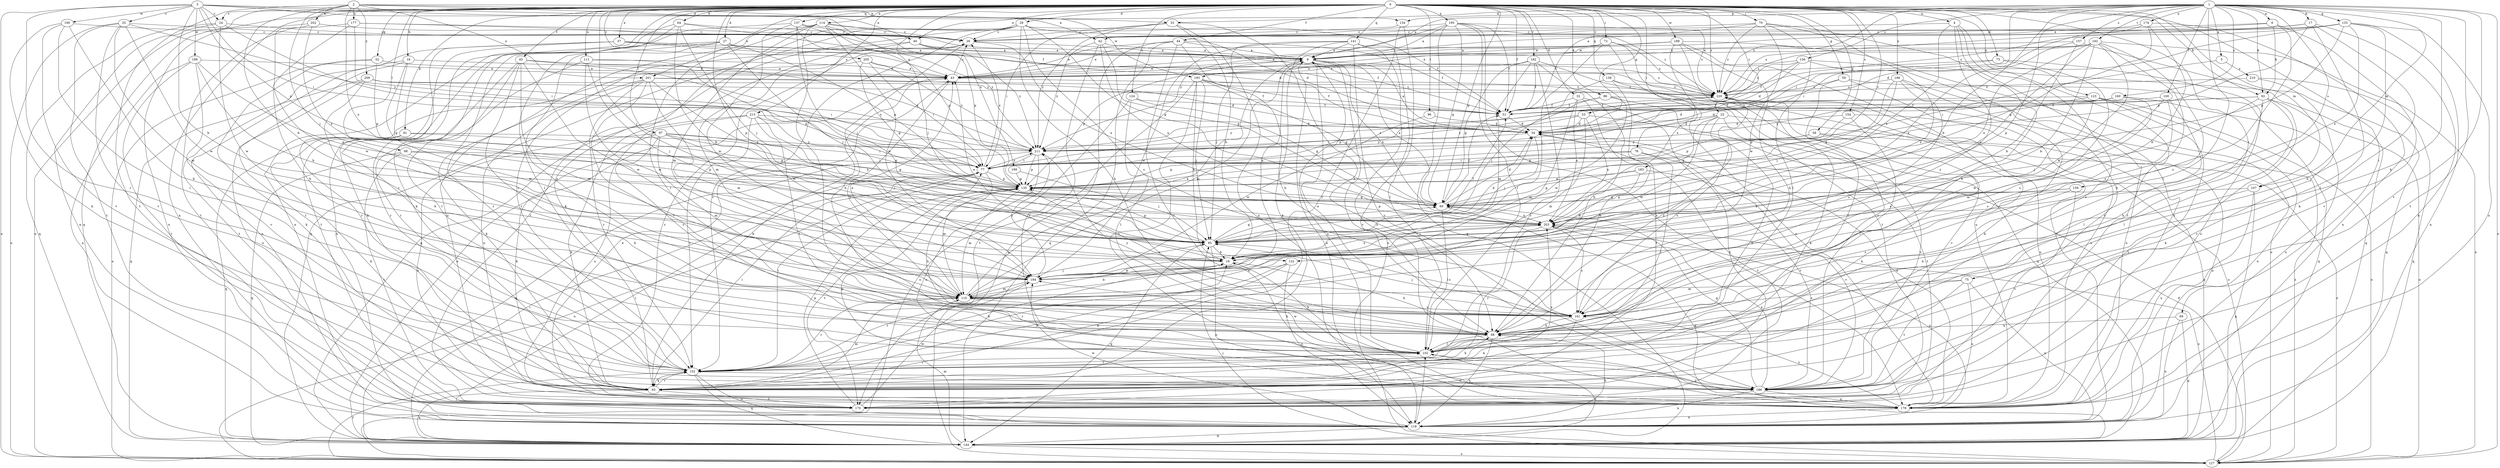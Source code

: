 strict digraph  {
0;
1;
2;
3;
4;
5;
6;
9;
16;
17;
18;
22;
24;
25;
26;
27;
29;
32;
33;
34;
37;
40;
42;
43;
44;
45;
51;
52;
53;
58;
59;
60;
64;
68;
69;
70;
72;
73;
75;
76;
77;
85;
86;
91;
92;
93;
96;
97;
98;
100;
102;
107;
110;
111;
114;
118;
123;
124;
127;
132;
133;
134;
135;
137;
139;
141;
144;
152;
154;
156;
157;
159;
160;
161;
162;
170;
174;
177;
178;
182;
183;
186;
188;
189;
190;
193;
194;
195;
196;
199;
201;
202;
203;
205;
209;
210;
211;
213;
220;
0 -> 4  [label=a];
0 -> 16  [label=b];
0 -> 22  [label=c];
0 -> 24  [label=c];
0 -> 27  [label=d];
0 -> 29  [label=d];
0 -> 32  [label=d];
0 -> 37  [label=e];
0 -> 40  [label=e];
0 -> 44  [label=f];
0 -> 45  [label=f];
0 -> 51  [label=f];
0 -> 52  [label=g];
0 -> 53  [label=g];
0 -> 58  [label=g];
0 -> 59  [label=g];
0 -> 60  [label=g];
0 -> 64  [label=h];
0 -> 69  [label=i];
0 -> 70  [label=i];
0 -> 72  [label=i];
0 -> 73  [label=i];
0 -> 75  [label=i];
0 -> 76  [label=i];
0 -> 85  [label=j];
0 -> 86  [label=k];
0 -> 91  [label=k];
0 -> 92  [label=k];
0 -> 96  [label=l];
0 -> 97  [label=l];
0 -> 98  [label=l];
0 -> 107  [label=m];
0 -> 111  [label=n];
0 -> 114  [label=n];
0 -> 118  [label=n];
0 -> 123  [label=o];
0 -> 124  [label=o];
0 -> 127  [label=o];
0 -> 132  [label=p];
0 -> 137  [label=q];
0 -> 139  [label=q];
0 -> 141  [label=q];
0 -> 144  [label=q];
0 -> 152  [label=r];
0 -> 154  [label=s];
0 -> 182  [label=v];
0 -> 183  [label=v];
0 -> 188  [label=w];
0 -> 195  [label=x];
0 -> 196  [label=x];
0 -> 199  [label=x];
0 -> 201  [label=x];
0 -> 205  [label=y];
0 -> 213  [label=z];
0 -> 220  [label=z];
1 -> 5  [label=a];
1 -> 6  [label=a];
1 -> 9  [label=a];
1 -> 17  [label=b];
1 -> 18  [label=b];
1 -> 33  [label=d];
1 -> 68  [label=h];
1 -> 77  [label=i];
1 -> 92  [label=k];
1 -> 100  [label=l];
1 -> 102  [label=l];
1 -> 107  [label=m];
1 -> 127  [label=o];
1 -> 132  [label=p];
1 -> 133  [label=p];
1 -> 134  [label=p];
1 -> 156  [label=s];
1 -> 157  [label=s];
1 -> 159  [label=s];
1 -> 160  [label=s];
1 -> 162  [label=t];
1 -> 170  [label=t];
1 -> 174  [label=u];
1 -> 186  [label=v];
1 -> 220  [label=z];
2 -> 18  [label=b];
2 -> 40  [label=e];
2 -> 51  [label=f];
2 -> 85  [label=j];
2 -> 134  [label=p];
2 -> 170  [label=t];
2 -> 177  [label=u];
2 -> 201  [label=x];
2 -> 202  [label=x];
2 -> 203  [label=x];
2 -> 209  [label=y];
3 -> 18  [label=b];
3 -> 24  [label=c];
3 -> 25  [label=c];
3 -> 33  [label=d];
3 -> 42  [label=e];
3 -> 77  [label=i];
3 -> 127  [label=o];
3 -> 135  [label=p];
3 -> 152  [label=r];
3 -> 189  [label=w];
3 -> 190  [label=w];
3 -> 193  [label=w];
4 -> 26  [label=c];
4 -> 68  [label=h];
4 -> 152  [label=r];
4 -> 161  [label=s];
4 -> 170  [label=t];
4 -> 203  [label=x];
5 -> 77  [label=i];
5 -> 210  [label=y];
6 -> 42  [label=e];
6 -> 92  [label=k];
6 -> 161  [label=s];
6 -> 186  [label=v];
6 -> 193  [label=w];
9 -> 43  [label=e];
9 -> 110  [label=m];
9 -> 118  [label=n];
9 -> 135  [label=p];
9 -> 178  [label=u];
9 -> 186  [label=v];
9 -> 203  [label=x];
9 -> 220  [label=z];
16 -> 43  [label=e];
16 -> 60  [label=g];
16 -> 110  [label=m];
16 -> 152  [label=r];
16 -> 170  [label=t];
17 -> 26  [label=c];
17 -> 93  [label=k];
17 -> 102  [label=l];
17 -> 135  [label=p];
17 -> 178  [label=u];
17 -> 220  [label=z];
18 -> 9  [label=a];
18 -> 43  [label=e];
18 -> 68  [label=h];
18 -> 194  [label=w];
18 -> 203  [label=x];
22 -> 34  [label=d];
22 -> 60  [label=g];
22 -> 144  [label=q];
22 -> 161  [label=s];
22 -> 186  [label=v];
22 -> 194  [label=w];
22 -> 211  [label=y];
24 -> 26  [label=c];
24 -> 77  [label=i];
24 -> 118  [label=n];
24 -> 144  [label=q];
24 -> 194  [label=w];
25 -> 26  [label=c];
25 -> 110  [label=m];
25 -> 127  [label=o];
25 -> 170  [label=t];
25 -> 186  [label=v];
25 -> 194  [label=w];
25 -> 211  [label=y];
26 -> 9  [label=a];
26 -> 68  [label=h];
26 -> 144  [label=q];
26 -> 203  [label=x];
27 -> 9  [label=a];
27 -> 85  [label=j];
27 -> 118  [label=n];
27 -> 135  [label=p];
27 -> 152  [label=r];
27 -> 161  [label=s];
29 -> 26  [label=c];
29 -> 34  [label=d];
29 -> 60  [label=g];
29 -> 68  [label=h];
29 -> 93  [label=k];
29 -> 144  [label=q];
29 -> 152  [label=r];
29 -> 161  [label=s];
29 -> 170  [label=t];
29 -> 220  [label=z];
32 -> 51  [label=f];
32 -> 68  [label=h];
32 -> 110  [label=m];
32 -> 170  [label=t];
32 -> 203  [label=x];
33 -> 18  [label=b];
33 -> 26  [label=c];
33 -> 68  [label=h];
33 -> 77  [label=i];
33 -> 178  [label=u];
33 -> 211  [label=y];
34 -> 9  [label=a];
34 -> 85  [label=j];
34 -> 170  [label=t];
34 -> 211  [label=y];
37 -> 9  [label=a];
37 -> 43  [label=e];
37 -> 93  [label=k];
37 -> 118  [label=n];
37 -> 170  [label=t];
37 -> 220  [label=z];
40 -> 9  [label=a];
40 -> 51  [label=f];
40 -> 110  [label=m];
40 -> 152  [label=r];
40 -> 211  [label=y];
42 -> 9  [label=a];
42 -> 60  [label=g];
42 -> 186  [label=v];
42 -> 203  [label=x];
42 -> 211  [label=y];
43 -> 26  [label=c];
43 -> 93  [label=k];
43 -> 161  [label=s];
43 -> 220  [label=z];
44 -> 9  [label=a];
44 -> 43  [label=e];
44 -> 51  [label=f];
44 -> 68  [label=h];
44 -> 127  [label=o];
44 -> 144  [label=q];
44 -> 186  [label=v];
45 -> 43  [label=e];
45 -> 77  [label=i];
45 -> 102  [label=l];
45 -> 110  [label=m];
45 -> 152  [label=r];
45 -> 161  [label=s];
45 -> 194  [label=w];
45 -> 211  [label=y];
51 -> 34  [label=d];
52 -> 43  [label=e];
52 -> 93  [label=k];
52 -> 127  [label=o];
52 -> 135  [label=p];
53 -> 34  [label=d];
53 -> 77  [label=i];
53 -> 110  [label=m];
53 -> 170  [label=t];
53 -> 203  [label=x];
53 -> 211  [label=y];
58 -> 93  [label=k];
58 -> 127  [label=o];
58 -> 135  [label=p];
58 -> 211  [label=y];
59 -> 102  [label=l];
59 -> 144  [label=q];
59 -> 178  [label=u];
59 -> 220  [label=z];
60 -> 9  [label=a];
60 -> 34  [label=d];
60 -> 51  [label=f];
60 -> 102  [label=l];
60 -> 144  [label=q];
60 -> 203  [label=x];
64 -> 18  [label=b];
64 -> 26  [label=c];
64 -> 85  [label=j];
64 -> 102  [label=l];
64 -> 118  [label=n];
64 -> 211  [label=y];
68 -> 102  [label=l];
68 -> 118  [label=n];
68 -> 211  [label=y];
68 -> 220  [label=z];
69 -> 68  [label=h];
69 -> 118  [label=n];
69 -> 144  [label=q];
70 -> 26  [label=c];
70 -> 51  [label=f];
70 -> 102  [label=l];
70 -> 170  [label=t];
70 -> 178  [label=u];
70 -> 194  [label=w];
70 -> 220  [label=z];
72 -> 9  [label=a];
72 -> 43  [label=e];
72 -> 85  [label=j];
72 -> 118  [label=n];
72 -> 170  [label=t];
72 -> 220  [label=z];
73 -> 43  [label=e];
73 -> 161  [label=s];
73 -> 178  [label=u];
73 -> 211  [label=y];
75 -> 110  [label=m];
75 -> 118  [label=n];
75 -> 161  [label=s];
75 -> 178  [label=u];
75 -> 186  [label=v];
76 -> 77  [label=i];
76 -> 102  [label=l];
76 -> 135  [label=p];
76 -> 186  [label=v];
77 -> 26  [label=c];
77 -> 110  [label=m];
77 -> 127  [label=o];
77 -> 135  [label=p];
77 -> 211  [label=y];
77 -> 220  [label=z];
85 -> 18  [label=b];
85 -> 34  [label=d];
85 -> 51  [label=f];
85 -> 60  [label=g];
85 -> 118  [label=n];
85 -> 135  [label=p];
85 -> 144  [label=q];
85 -> 161  [label=s];
86 -> 51  [label=f];
86 -> 93  [label=k];
86 -> 127  [label=o];
86 -> 135  [label=p];
86 -> 194  [label=w];
91 -> 93  [label=k];
91 -> 135  [label=p];
91 -> 144  [label=q];
91 -> 211  [label=y];
92 -> 34  [label=d];
92 -> 51  [label=f];
92 -> 68  [label=h];
92 -> 85  [label=j];
92 -> 93  [label=k];
92 -> 102  [label=l];
92 -> 127  [label=o];
93 -> 18  [label=b];
93 -> 77  [label=i];
93 -> 110  [label=m];
93 -> 144  [label=q];
93 -> 152  [label=r];
93 -> 170  [label=t];
93 -> 203  [label=x];
96 -> 34  [label=d];
96 -> 194  [label=w];
97 -> 60  [label=g];
97 -> 77  [label=i];
97 -> 85  [label=j];
97 -> 93  [label=k];
97 -> 110  [label=m];
97 -> 161  [label=s];
97 -> 178  [label=u];
97 -> 211  [label=y];
98 -> 68  [label=h];
98 -> 77  [label=i];
98 -> 135  [label=p];
98 -> 144  [label=q];
98 -> 170  [label=t];
100 -> 51  [label=f];
100 -> 102  [label=l];
100 -> 161  [label=s];
100 -> 194  [label=w];
102 -> 9  [label=a];
102 -> 18  [label=b];
102 -> 144  [label=q];
102 -> 152  [label=r];
102 -> 194  [label=w];
107 -> 60  [label=g];
107 -> 68  [label=h];
107 -> 144  [label=q];
107 -> 178  [label=u];
110 -> 9  [label=a];
110 -> 18  [label=b];
110 -> 43  [label=e];
110 -> 68  [label=h];
110 -> 85  [label=j];
110 -> 152  [label=r];
110 -> 161  [label=s];
111 -> 43  [label=e];
111 -> 85  [label=j];
111 -> 135  [label=p];
111 -> 152  [label=r];
111 -> 194  [label=w];
114 -> 26  [label=c];
114 -> 51  [label=f];
114 -> 85  [label=j];
114 -> 102  [label=l];
114 -> 110  [label=m];
114 -> 135  [label=p];
114 -> 161  [label=s];
114 -> 178  [label=u];
114 -> 194  [label=w];
118 -> 68  [label=h];
118 -> 77  [label=i];
118 -> 102  [label=l];
118 -> 144  [label=q];
118 -> 194  [label=w];
123 -> 51  [label=f];
123 -> 118  [label=n];
123 -> 127  [label=o];
123 -> 135  [label=p];
123 -> 161  [label=s];
123 -> 170  [label=t];
124 -> 51  [label=f];
124 -> 60  [label=g];
124 -> 102  [label=l];
124 -> 127  [label=o];
127 -> 34  [label=d];
127 -> 85  [label=j];
127 -> 152  [label=r];
127 -> 203  [label=x];
127 -> 220  [label=z];
132 -> 93  [label=k];
132 -> 118  [label=n];
132 -> 152  [label=r];
132 -> 194  [label=w];
133 -> 9  [label=a];
133 -> 26  [label=c];
133 -> 34  [label=d];
133 -> 68  [label=h];
133 -> 118  [label=n];
133 -> 135  [label=p];
133 -> 178  [label=u];
133 -> 203  [label=x];
133 -> 220  [label=z];
134 -> 26  [label=c];
134 -> 127  [label=o];
134 -> 152  [label=r];
135 -> 60  [label=g];
135 -> 68  [label=h];
135 -> 110  [label=m];
135 -> 161  [label=s];
135 -> 170  [label=t];
137 -> 26  [label=c];
137 -> 34  [label=d];
137 -> 85  [label=j];
137 -> 93  [label=k];
137 -> 135  [label=p];
137 -> 194  [label=w];
139 -> 85  [label=j];
139 -> 144  [label=q];
139 -> 170  [label=t];
139 -> 220  [label=z];
141 -> 9  [label=a];
141 -> 85  [label=j];
141 -> 93  [label=k];
141 -> 102  [label=l];
141 -> 178  [label=u];
141 -> 186  [label=v];
141 -> 194  [label=w];
144 -> 43  [label=e];
144 -> 77  [label=i];
144 -> 110  [label=m];
144 -> 127  [label=o];
152 -> 18  [label=b];
152 -> 68  [label=h];
152 -> 77  [label=i];
152 -> 93  [label=k];
152 -> 102  [label=l];
152 -> 118  [label=n];
152 -> 144  [label=q];
152 -> 186  [label=v];
154 -> 34  [label=d];
154 -> 102  [label=l];
154 -> 118  [label=n];
154 -> 135  [label=p];
156 -> 34  [label=d];
156 -> 43  [label=e];
156 -> 51  [label=f];
156 -> 144  [label=q];
156 -> 203  [label=x];
156 -> 220  [label=z];
157 -> 9  [label=a];
157 -> 18  [label=b];
157 -> 144  [label=q];
157 -> 203  [label=x];
159 -> 60  [label=g];
159 -> 161  [label=s];
159 -> 186  [label=v];
159 -> 203  [label=x];
160 -> 34  [label=d];
160 -> 51  [label=f];
160 -> 110  [label=m];
160 -> 178  [label=u];
160 -> 211  [label=y];
161 -> 68  [label=h];
161 -> 85  [label=j];
161 -> 93  [label=k];
162 -> 9  [label=a];
162 -> 18  [label=b];
162 -> 43  [label=e];
162 -> 68  [label=h];
162 -> 85  [label=j];
162 -> 127  [label=o];
162 -> 161  [label=s];
162 -> 194  [label=w];
162 -> 203  [label=x];
162 -> 220  [label=z];
170 -> 43  [label=e];
170 -> 135  [label=p];
170 -> 194  [label=w];
174 -> 18  [label=b];
174 -> 26  [label=c];
174 -> 60  [label=g];
174 -> 77  [label=i];
174 -> 118  [label=n];
177 -> 9  [label=a];
177 -> 26  [label=c];
177 -> 68  [label=h];
177 -> 77  [label=i];
177 -> 170  [label=t];
178 -> 26  [label=c];
178 -> 34  [label=d];
178 -> 102  [label=l];
178 -> 118  [label=n];
178 -> 161  [label=s];
182 -> 43  [label=e];
182 -> 51  [label=f];
182 -> 60  [label=g];
182 -> 68  [label=h];
182 -> 110  [label=m];
182 -> 152  [label=r];
182 -> 178  [label=u];
183 -> 18  [label=b];
183 -> 60  [label=g];
183 -> 135  [label=p];
183 -> 186  [label=v];
186 -> 60  [label=g];
186 -> 118  [label=n];
186 -> 135  [label=p];
186 -> 178  [label=u];
186 -> 203  [label=x];
188 -> 9  [label=a];
188 -> 43  [label=e];
188 -> 68  [label=h];
188 -> 127  [label=o];
188 -> 178  [label=u];
188 -> 186  [label=v];
188 -> 203  [label=x];
189 -> 18  [label=b];
189 -> 43  [label=e];
189 -> 118  [label=n];
189 -> 170  [label=t];
189 -> 186  [label=v];
189 -> 203  [label=x];
190 -> 26  [label=c];
190 -> 68  [label=h];
190 -> 93  [label=k];
190 -> 102  [label=l];
190 -> 186  [label=v];
193 -> 18  [label=b];
193 -> 51  [label=f];
193 -> 60  [label=g];
193 -> 85  [label=j];
193 -> 170  [label=t];
193 -> 186  [label=v];
193 -> 220  [label=z];
194 -> 110  [label=m];
194 -> 152  [label=r];
194 -> 211  [label=y];
195 -> 9  [label=a];
195 -> 26  [label=c];
195 -> 51  [label=f];
195 -> 60  [label=g];
195 -> 102  [label=l];
195 -> 144  [label=q];
195 -> 178  [label=u];
195 -> 211  [label=y];
195 -> 220  [label=z];
196 -> 60  [label=g];
196 -> 85  [label=j];
196 -> 93  [label=k];
196 -> 161  [label=s];
196 -> 178  [label=u];
196 -> 220  [label=z];
199 -> 85  [label=j];
199 -> 135  [label=p];
201 -> 34  [label=d];
201 -> 93  [label=k];
201 -> 102  [label=l];
201 -> 110  [label=m];
201 -> 152  [label=r];
201 -> 178  [label=u];
201 -> 194  [label=w];
201 -> 220  [label=z];
202 -> 26  [label=c];
202 -> 118  [label=n];
202 -> 194  [label=w];
202 -> 203  [label=x];
203 -> 85  [label=j];
203 -> 118  [label=n];
203 -> 135  [label=p];
203 -> 152  [label=r];
203 -> 161  [label=s];
205 -> 43  [label=e];
205 -> 60  [label=g];
205 -> 77  [label=i];
205 -> 152  [label=r];
205 -> 211  [label=y];
209 -> 51  [label=f];
209 -> 68  [label=h];
209 -> 144  [label=q];
209 -> 178  [label=u];
209 -> 211  [label=y];
209 -> 220  [label=z];
210 -> 144  [label=q];
210 -> 186  [label=v];
210 -> 220  [label=z];
211 -> 77  [label=i];
211 -> 135  [label=p];
211 -> 144  [label=q];
211 -> 178  [label=u];
213 -> 34  [label=d];
213 -> 60  [label=g];
213 -> 93  [label=k];
213 -> 102  [label=l];
213 -> 152  [label=r];
213 -> 178  [label=u];
213 -> 203  [label=x];
220 -> 51  [label=f];
220 -> 93  [label=k];
220 -> 178  [label=u];
220 -> 186  [label=v];
}
